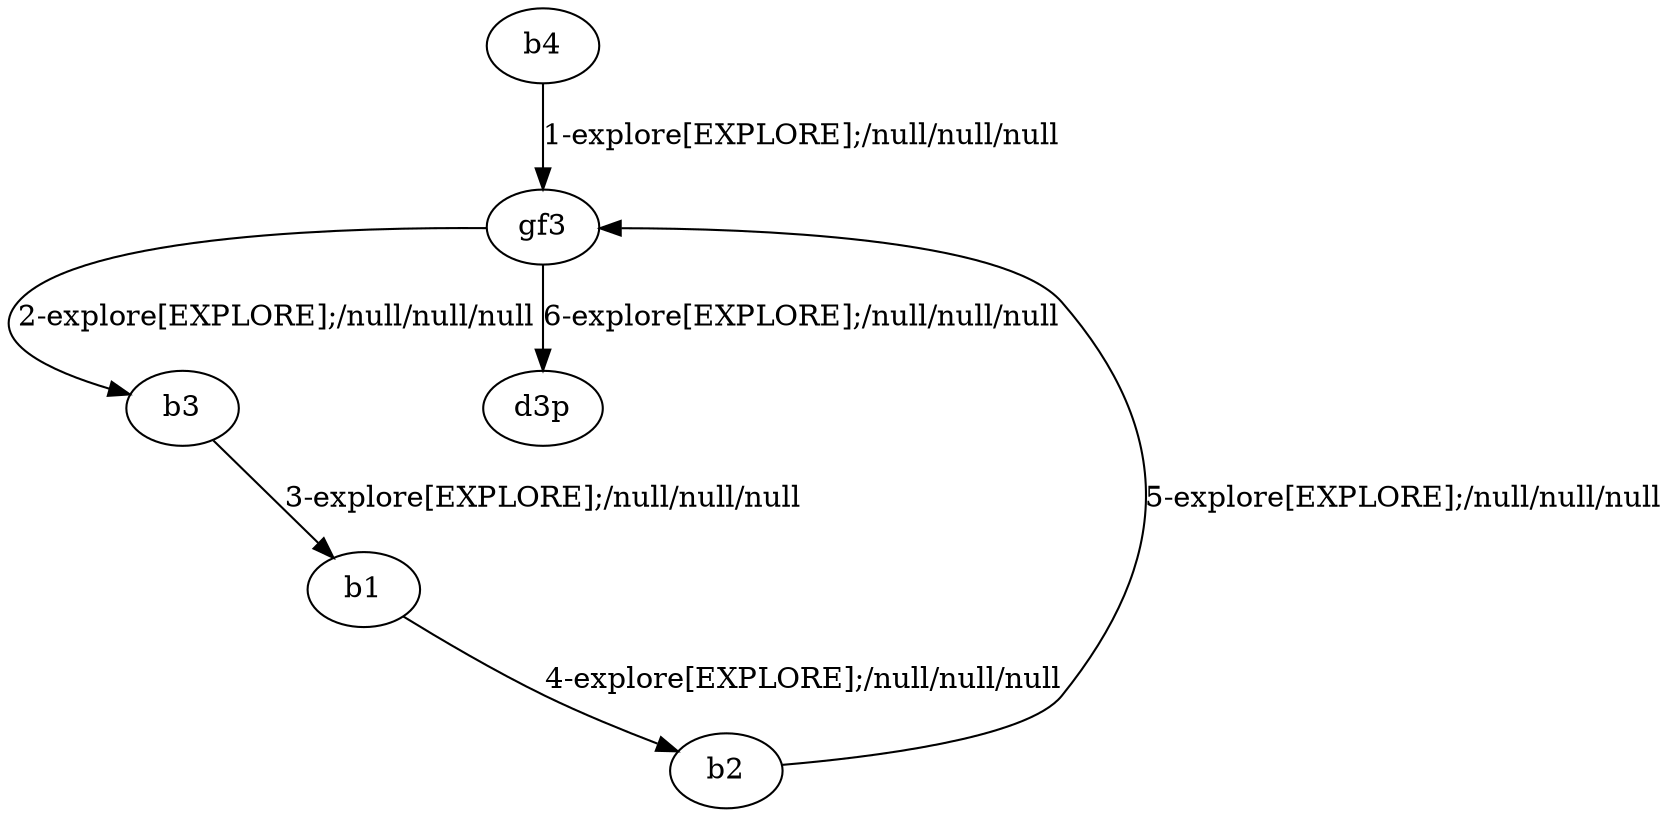 # Total number of goals covered by this test: 1
# gf3 --> b3

digraph g {
"b4" -> "gf3" [label = "1-explore[EXPLORE];/null/null/null"];
"gf3" -> "b3" [label = "2-explore[EXPLORE];/null/null/null"];
"b3" -> "b1" [label = "3-explore[EXPLORE];/null/null/null"];
"b1" -> "b2" [label = "4-explore[EXPLORE];/null/null/null"];
"b2" -> "gf3" [label = "5-explore[EXPLORE];/null/null/null"];
"gf3" -> "d3p" [label = "6-explore[EXPLORE];/null/null/null"];
}